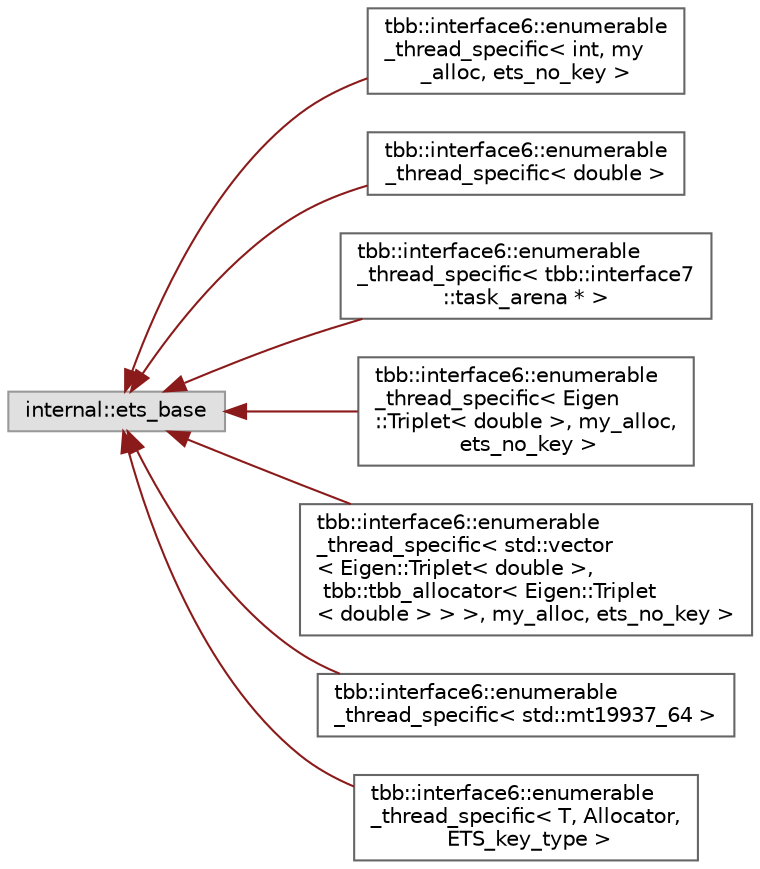 digraph "类继承关系图"
{
 // LATEX_PDF_SIZE
  bgcolor="transparent";
  edge [fontname=Helvetica,fontsize=10,labelfontname=Helvetica,labelfontsize=10];
  node [fontname=Helvetica,fontsize=10,shape=box,height=0.2,width=0.4];
  rankdir="LR";
  Node0 [id="Node000000",label="internal::ets_base",height=0.2,width=0.4,color="grey60", fillcolor="#E0E0E0", style="filled",tooltip=" "];
  Node0 -> Node1 [id="edge5144_Node000000_Node000001",dir="back",color="firebrick4",style="solid",tooltip=" "];
  Node1 [id="Node000001",label="tbb::interface6::enumerable\l_thread_specific\< int, my\l_alloc, ets_no_key \>",height=0.2,width=0.4,color="grey40", fillcolor="white", style="filled",URL="$classtbb_1_1interface6_1_1enumerable__thread__specific.html",tooltip=" "];
  Node0 -> Node2 [id="edge5145_Node000000_Node000002",dir="back",color="firebrick4",style="solid",tooltip=" "];
  Node2 [id="Node000002",label="tbb::interface6::enumerable\l_thread_specific\< double \>",height=0.2,width=0.4,color="grey40", fillcolor="white", style="filled",URL="$classtbb_1_1interface6_1_1enumerable__thread__specific.html",tooltip=" "];
  Node0 -> Node3 [id="edge5146_Node000000_Node000003",dir="back",color="firebrick4",style="solid",tooltip=" "];
  Node3 [id="Node000003",label="tbb::interface6::enumerable\l_thread_specific\< tbb::interface7\l::task_arena * \>",height=0.2,width=0.4,color="grey40", fillcolor="white", style="filled",URL="$classtbb_1_1interface6_1_1enumerable__thread__specific.html",tooltip=" "];
  Node0 -> Node4 [id="edge5147_Node000000_Node000004",dir="back",color="firebrick4",style="solid",tooltip=" "];
  Node4 [id="Node000004",label="tbb::interface6::enumerable\l_thread_specific\< Eigen\l::Triplet\< double \>, my_alloc,\l ets_no_key \>",height=0.2,width=0.4,color="grey40", fillcolor="white", style="filled",URL="$classtbb_1_1interface6_1_1enumerable__thread__specific.html",tooltip=" "];
  Node0 -> Node5 [id="edge5148_Node000000_Node000005",dir="back",color="firebrick4",style="solid",tooltip=" "];
  Node5 [id="Node000005",label="tbb::interface6::enumerable\l_thread_specific\< std::vector\l\< Eigen::Triplet\< double \>,\l tbb::tbb_allocator\< Eigen::Triplet\l\< double \> \> \>, my_alloc, ets_no_key \>",height=0.2,width=0.4,color="grey40", fillcolor="white", style="filled",URL="$classtbb_1_1interface6_1_1enumerable__thread__specific.html",tooltip=" "];
  Node0 -> Node6 [id="edge5149_Node000000_Node000006",dir="back",color="firebrick4",style="solid",tooltip=" "];
  Node6 [id="Node000006",label="tbb::interface6::enumerable\l_thread_specific\< std::mt19937_64 \>",height=0.2,width=0.4,color="grey40", fillcolor="white", style="filled",URL="$classtbb_1_1interface6_1_1enumerable__thread__specific.html",tooltip=" "];
  Node0 -> Node7 [id="edge5150_Node000000_Node000007",dir="back",color="firebrick4",style="solid",tooltip=" "];
  Node7 [id="Node000007",label="tbb::interface6::enumerable\l_thread_specific\< T, Allocator,\l ETS_key_type \>",height=0.2,width=0.4,color="grey40", fillcolor="white", style="filled",URL="$classtbb_1_1interface6_1_1enumerable__thread__specific.html",tooltip="The enumerable_thread_specific container"];
}
